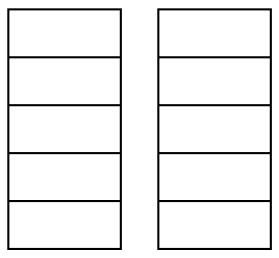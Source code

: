 digraph G {
        node[shape=record];

        operators[label="{ | | | | }"];
        operands[label="{ | | | | }"];
}